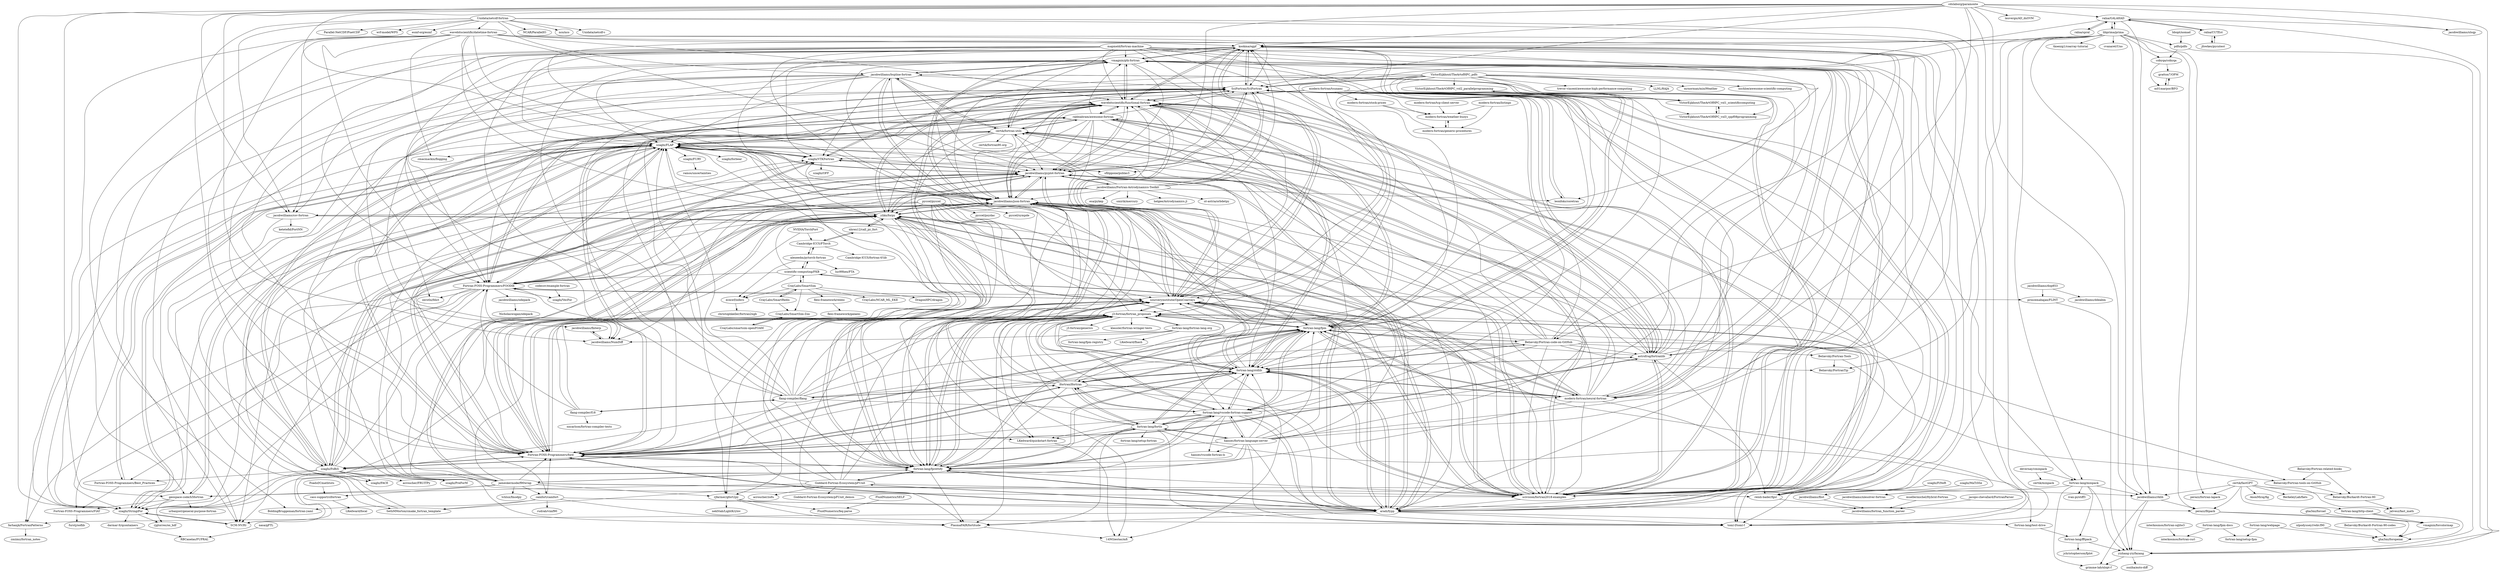 digraph G {
"kookma/ogpf" -> "vmagnin/gtk-fortran"
"kookma/ogpf" -> "SciFortran/SciFortran"
"kookma/ogpf" -> "szaghi/FLAP"
"kookma/ogpf" -> "wavebitscientific/functional-fortran"
"kookma/ogpf" -> "toml-f/toml-f"
"kookma/ogpf" -> "leonfoks/coretran"
"kookma/ogpf" -> "sourceryinstitute/OpenCoarrays"
"kookma/ogpf" -> "reinh-bader/fgsl"
"kookma/ogpf" -> "szaghi/VTKFortran"
"kookma/ogpf" -> "SCM-NV/ftl"
"kookma/ogpf" -> "geospace-code/h5fortran"
"kookma/ogpf" -> "fortran-lang/fpm"
"kookma/ogpf" -> "jacobwilliams/NumDiff"
"kookma/ogpf" -> "jacobwilliams/json-fortran"
"kookma/ogpf" -> "jacobwilliams/pyplot-fortran"
"vmagnin/gtk-fortran" -> "kookma/ogpf"
"vmagnin/gtk-fortran" -> "jacobwilliams/json-fortran"
"vmagnin/gtk-fortran" -> "wavebitscientific/functional-fortran"
"vmagnin/gtk-fortran" -> "scivision/fortran2018-examples"
"vmagnin/gtk-fortran" -> "szaghi/FLAP"
"vmagnin/gtk-fortran" -> "szaghi/VTKFortran"
"vmagnin/gtk-fortran" -> "sourceryinstitute/OpenCoarrays"
"vmagnin/gtk-fortran" -> "Fortran-FOSS-Programmers/ford"
"vmagnin/gtk-fortran" -> "aradi/fypp"
"vmagnin/gtk-fortran" -> "jacobwilliams/pyplot-fortran"
"vmagnin/gtk-fortran" -> "Fortran-FOSS-Programmers/FOODIE"
"vmagnin/gtk-fortran" -> "LKedward/quickstart-fortran"
"vmagnin/gtk-fortran" -> "modern-fortran/neural-fortran"
"vmagnin/gtk-fortran" -> "jacobwilliams/bspline-fortran"
"vmagnin/gtk-fortran" -> "fortran-lang/fpm"
"devernay/cminpack" -> "certik/minpack"
"devernay/cminpack" -> "fortran-lang/minpack"
"jacobwilliams/json-fortran" -> "Fortran-FOSS-Programmers/ford"
"jacobwilliams/json-fortran" -> "szaghi/FLAP"
"jacobwilliams/json-fortran" -> "jacobwilliams/csv-fortran"
"jacobwilliams/json-fortran" -> "wavebitscientific/functional-fortran"
"jacobwilliams/json-fortran" -> "aradi/fypp"
"jacobwilliams/json-fortran" -> "jacobwilliams/pyplot-fortran"
"jacobwilliams/json-fortran" -> "fortran-lang/fpm"
"jacobwilliams/json-fortran" -> "vmagnin/gtk-fortran"
"jacobwilliams/json-fortran" -> "szaghi/FoBiS"
"jacobwilliams/json-fortran" -> "scivision/fortran2018-examples"
"jacobwilliams/json-fortran" -> "fortran-lang/fprettify"
"jacobwilliams/json-fortran" -> "jacobwilliams/bspline-fortran"
"jacobwilliams/json-fortran" -> "fortran-lang/stdlib"
"jacobwilliams/json-fortran" -> "ylikx/forpy"
"jacobwilliams/json-fortran" -> "SciFortran/SciFortran"
"hansec/fortran-language-server" -> "fortran-lang/fortls"
"hansec/fortran-language-server" -> "fortran-lang/fprettify"
"hansec/fortran-language-server" -> "hansec/vscode-fortran-ls"
"hansec/fortran-language-server" -> "fortran-lang/vscode-fortran-support"
"hansec/fortran-language-server" -> "Fortran-FOSS-Programmers/ford"
"hansec/fortran-language-server" -> "jacobwilliams/json-fortran"
"hansec/fortran-language-server" -> "kookma/ogpf"
"hansec/fortran-language-server" -> "fortran-lang/stdlib"
"hansec/fortran-language-server" -> "aradi/fypp"
"hansec/fortran-language-server" -> "vmagnin/gtk-fortran"
"hansec/fortran-language-server" -> "fortran-lang/fpm"
"hansec/fortran-language-server" -> "sourceryinstitute/OpenCoarrays"
"hansec/fortran-language-server" -> "szaghi/FoBiS"
"hansec/fortran-language-server" -> "wavebitscientific/functional-fortran"
"hansec/fortran-language-server" -> "toml-f/toml-f"
"modern-fortran/tsunami" -> "szaghi/FLAP"
"modern-fortran/tsunami" -> "modern-fortran/stock-prices"
"modern-fortran/tsunami" -> "wavebitscientific/functional-fortran"
"modern-fortran/tsunami" -> "modern-fortran/neural-fortran"
"modern-fortran/tsunami" -> "modern-fortran/weather-buoys"
"modern-fortran/tsunami" -> "sourceryinstitute/OpenCoarrays"
"modern-fortran/neural-fortran" -> "scientific-computing/FKB"
"modern-fortran/neural-fortran" -> "sourceryinstitute/OpenCoarrays"
"modern-fortran/neural-fortran" -> "fortran-lang/stdlib"
"modern-fortran/neural-fortran" -> "fortran-lang/fpm"
"modern-fortran/neural-fortran" -> "wavebitscientific/functional-fortran"
"modern-fortran/neural-fortran" -> "vmagnin/gtk-fortran"
"modern-fortran/neural-fortran" -> "jacobwilliams/pyplot-fortran"
"modern-fortran/neural-fortran" -> "jacobwilliams/json-fortran"
"modern-fortran/neural-fortran" -> "szaghi/FLAP"
"modern-fortran/neural-fortran" -> "aradi/fypp"
"modern-fortran/neural-fortran" -> "scivision/fortran2018-examples"
"modern-fortran/neural-fortran" -> "SciFortran/SciFortran"
"modern-fortran/neural-fortran" -> "kookma/ogpf"
"modern-fortran/neural-fortran" -> "ylikx/forpy"
"modern-fortran/neural-fortran" -> "SCM-NV/ftl"
"lfortran/lfortran" -> "fortran-lang/stdlib"
"lfortran/lfortran" -> "fortran-lang/fpm"
"lfortran/lfortran" -> "Fortran-FOSS-Programmers/ford"
"lfortran/lfortran" -> "fortran-lang/fprettify"
"lfortran/lfortran" -> "sourceryinstitute/OpenCoarrays"
"lfortran/lfortran" -> "wavebitscientific/functional-fortran"
"lfortran/lfortran" -> "fortran-lang/vscode-fortran-support"
"lfortran/lfortran" -> "aradi/fypp"
"lfortran/lfortran" -> "scivision/fortran2018-examples"
"lfortran/lfortran" -> "modern-fortran/neural-fortran"
"lfortran/lfortran" -> "j3-fortran/fortran_proposals"
"lfortran/lfortran" -> "flang-compiler/flang"
"lfortran/lfortran" -> "jacobwilliams/json-fortran"
"lfortran/lfortran" -> "fortran-lang/fortls"
"lfortran/lfortran" -> "kookma/ogpf"
"wavebitscientific/datetime-fortran" -> "jacobwilliams/csv-fortran"
"wavebitscientific/datetime-fortran" -> "wavebitscientific/functional-fortran"
"wavebitscientific/datetime-fortran" -> "szaghi/FLAP"
"wavebitscientific/datetime-fortran" -> "jacobwilliams/json-fortran"
"wavebitscientific/datetime-fortran" -> "szaghi/StringiFor"
"wavebitscientific/datetime-fortran" -> "jacobwilliams/pyplot-fortran"
"wavebitscientific/datetime-fortran" -> "Fortran-FOSS-Programmers/ford"
"wavebitscientific/datetime-fortran" -> "scivision/fortran2018-examples"
"wavebitscientific/datetime-fortran" -> "BoldingBruggeman/fortran-yaml"
"wavebitscientific/datetime-fortran" -> "ylikx/forpy"
"wavebitscientific/datetime-fortran" -> "zerothi/fdict"
"wavebitscientific/datetime-fortran" -> "cmacmackin/flogging"
"wavebitscientific/datetime-fortran" -> "aradi/fypp"
"wavebitscientific/datetime-fortran" -> "SciFortran/SciFortran"
"wavebitscientific/datetime-fortran" -> "kookma/ogpf"
"modern-fortran/weather-buoys" -> "modern-fortran/generic-procedures"
"modern-fortran/listings" -> "modern-fortran/weather-buoys"
"modern-fortran/listings" -> "modern-fortran/generic-procedures"
"pyccel/pyccel" -> "pyccel/psydac" ["e"=1]
"pyccel/pyccel" -> "fortran-lang/fprettify"
"pyccel/pyccel" -> "rjfarmer/gfort2py"
"pyccel/pyccel" -> "sourceryinstitute/OpenCoarrays"
"pyccel/pyccel" -> "jameskermode/f90wrap"
"pyccel/pyccel" -> "camfort/camfort"
"pyccel/pyccel" -> "ylikx/forpy"
"pyccel/pyccel" -> "Fortran-FOSS-Programmers/ford"
"pyccel/pyccel" -> "pyccel/sympde" ["e"=1]
"pyccel/pyccel" -> "PlasmaFAIR/fortitude"
"pyccel/pyccel" -> "scivision/fortran2018-examples"
"pyccel/pyccel" -> "fortran-lang/stdlib"
"pyccel/pyccel" -> "fortran-lang/vscode-fortran-support"
"ylikx/forpy" -> "SciFortran/SciFortran"
"ylikx/forpy" -> "aradi/fypp"
"ylikx/forpy" -> "sourceryinstitute/OpenCoarrays"
"ylikx/forpy" -> "jacobwilliams/pyplot-fortran"
"ylikx/forpy" -> "Fortran-FOSS-Programmers/FOODIE"
"ylikx/forpy" -> "Fortran-FOSS-Programmers/ford"
"ylikx/forpy" -> "szaghi/StringiFor"
"ylikx/forpy" -> "SCM-NV/ftl"
"ylikx/forpy" -> "szaghi/FLAP"
"ylikx/forpy" -> "rjfarmer/gfort2py"
"ylikx/forpy" -> "jacobwilliams/json-fortran"
"ylikx/forpy" -> "scivision/fortran2018-examples"
"ylikx/forpy" -> "fortran-lang/fprettify"
"ylikx/forpy" -> "nbren12/call_py_fort"
"ylikx/forpy" -> "jameskermode/f90wrap"
"ralna/GALAHAD" -> "ralna/CUTEst"
"ralna/GALAHAD" -> "jacobwilliams/rklib"
"ralna/GALAHAD" -> "yizhang-yiz/fazang"
"ralna/GALAHAD" -> "ralna/spral"
"ralna/GALAHAD" -> "SciFortran/SciFortran"
"ralna/GALAHAD" -> "libprima/prima"
"ralna/GALAHAD" -> "jacobwilliams/slsqp"
"Goddard-Fortran-Ecosystem/pFUnit" -> "aradi/fypp"
"Goddard-Fortran-Ecosystem/pFUnit" -> "fortran-lang/fprettify"
"Goddard-Fortran-Ecosystem/pFUnit" -> "szaghi/FLAP"
"Goddard-Fortran-Ecosystem/pFUnit" -> "acroucher/zofu"
"Goddard-Fortran-Ecosystem/pFUnit" -> "j3-fortran/fortran_proposals"
"Goddard-Fortran-Ecosystem/pFUnit" -> "Goddard-Fortran-Ecosystem/pFUnit_demos"
"Goddard-Fortran-Ecosystem/pFUnit" -> "geospace-code/h5fortran"
"Goddard-Fortran-Ecosystem/pFUnit" -> "Fortran-FOSS-Programmers/ford"
"Goddard-Fortran-Ecosystem/pFUnit" -> "szaghi/VTKFortran"
"Goddard-Fortran-Ecosystem/pFUnit" -> "jacobwilliams/json-fortran"
"Goddard-Fortran-Ecosystem/pFUnit" -> "SethMMorton/cmake_fortran_template"
"Goddard-Fortran-Ecosystem/pFUnit" -> "scivision/fortran2018-examples"
"szaghi/FoBiS" -> "szaghi/FLAP"
"szaghi/FoBiS" -> "Fortran-FOSS-Programmers/ford"
"szaghi/FoBiS" -> "jacobwilliams/pyplot-fortran"
"szaghi/FoBiS" -> "szaghi/FACE"
"szaghi/FoBiS" -> "szaghi/StringiFor"
"szaghi/FoBiS" -> "jacobwilliams/json-fortran"
"szaghi/FoBiS" -> "szaghi/VTKFortran"
"szaghi/FoBiS" -> "Fortran-FOSS-Programmers/Best_Practices"
"szaghi/FoBiS" -> "astrofrog/fortranlib"
"szaghi/FoBiS" -> "szaghi/PreForM"
"szaghi/FoBiS" -> "wavebitscientific/functional-fortran"
"szaghi/FoBiS" -> "acroucher/FRUITPy"
"szaghi/FoBiS" -> "scivision/fortran2018-examples"
"szaghi/FoBiS" -> "Fortran-FOSS-Programmers/FOODIE"
"szaghi/FoBiS" -> "rabbiabram/awesome-fortran"
"geospace-code/h5fortran" -> "szaghi/StringiFor"
"geospace-code/h5fortran" -> "szaghi/FLAP"
"geospace-code/h5fortran" -> "Fortran-FOSS-Programmers/FIAT"
"geospace-code/h5fortran" -> "rjgtorres/oo_hdf"
"geospace-code/h5fortran" -> "urbanjost/general-purpose-fortran"
"szaghi/FLAP" -> "szaghi/StringiFor"
"szaghi/FLAP" -> "szaghi/VTKFortran"
"szaghi/FLAP" -> "szaghi/FACE"
"szaghi/FLAP" -> "Fortran-FOSS-Programmers/Best_Practices"
"szaghi/FLAP" -> "Fortran-FOSS-Programmers/ford"
"szaghi/FLAP" -> "geospace-code/h5fortran"
"szaghi/FLAP" -> "jacobwilliams/json-fortran"
"szaghi/FLAP" -> "szaghi/FoBiS"
"szaghi/FLAP" -> "cmacmackin/flogging"
"szaghi/FLAP" -> "szaghi/forbear"
"szaghi/FLAP" -> "szaghi/FURY"
"szaghi/FLAP" -> "farhanjk/FortranPatterns"
"szaghi/FLAP" -> "Fortran-FOSS-Programmers/FOODIE"
"szaghi/FLAP" -> "wavebitscientific/functional-fortran"
"szaghi/FLAP" -> "jacobwilliams/pyplot-fortran"
"jfowkes/pycutest" -> "ralna/CUTEst"
"Unidata/netcdf-fortran" -> "Unidata/netcdf-c" ["e"=1]
"Unidata/netcdf-fortran" -> "Parallel-NetCDF/PnetCDF" ["e"=1]
"Unidata/netcdf-fortran" -> "wrf-model/WPS" ["e"=1]
"Unidata/netcdf-fortran" -> "esmf-org/esmf" ["e"=1]
"Unidata/netcdf-fortran" -> "jacobwilliams/csv-fortran"
"Unidata/netcdf-fortran" -> "NCAR/ParallelIO" ["e"=1]
"Unidata/netcdf-fortran" -> "nco/nco" ["e"=1]
"Unidata/netcdf-fortran" -> "wavebitscientific/datetime-fortran"
"Unidata/netcdf-fortran" -> "jacobwilliams/bspline-fortran"
"Unidata/netcdf-fortran" -> "toml-f/toml-f"
"Unidata/netcdf-fortran" -> "Fortran-FOSS-Programmers/ford"
"Unidata/netcdf-fortran" -> "scivision/fortran2018-examples"
"ralna/CUTEst" -> "ralna/GALAHAD"
"ralna/CUTEst" -> "jfowkes/pycutest"
"modern-fortran/stock-prices" -> "modern-fortran/weather-buoys"
"modern-fortran/stock-prices" -> "modern-fortran/generic-procedures"
"flang-compiler/f18" -> "flang-compiler/flang"
"flang-compiler/f18" -> "j3-fortran/fortran_proposals"
"flang-compiler/f18" -> "sourceryinstitute/OpenCoarrays"
"flang-compiler/f18" -> "nncarlson/fortran-compiler-tests"
"flang-compiler/f18" -> "Fortran-FOSS-Programmers/FOODIE"
"nbren12/call_py_fort" -> "ylikx/forpy"
"nbren12/call_py_fort" -> "Cambridge-ICCS/FTorch"
"princemahajan/FLINT" -> "yizhang-yiz/fazang"
"leonfoks/coretran" -> "SciFortran/SciFortran"
"farhanjk/FortranPatterns" -> "zmiimz/fortran_notes"
"nasa/gFTL" -> "RBCanelas/FUPRAL"
"modern-fortran/generic-procedures" -> "modern-fortran/weather-buoys"
"fortran-lang/stdlib" -> "fortran-lang/fpm"
"fortran-lang/stdlib" -> "lfortran/lfortran"
"fortran-lang/stdlib" -> "Fortran-FOSS-Programmers/ford"
"fortran-lang/stdlib" -> "scivision/fortran2018-examples"
"fortran-lang/stdlib" -> "fortran-lang/fprettify"
"fortran-lang/stdlib" -> "aradi/fypp"
"fortran-lang/stdlib" -> "j3-fortran/fortran_proposals"
"fortran-lang/stdlib" -> "wavebitscientific/functional-fortran"
"fortran-lang/stdlib" -> "jacobwilliams/json-fortran"
"fortran-lang/stdlib" -> "fortran-lang/vscode-fortran-support"
"fortran-lang/stdlib" -> "modern-fortran/neural-fortran"
"fortran-lang/stdlib" -> "Beliavsky/Fortran-code-on-GitHub"
"fortran-lang/stdlib" -> "sourceryinstitute/OpenCoarrays"
"fortran-lang/stdlib" -> "astrofrog/fortranlib"
"fortran-lang/stdlib" -> "jacobwilliams/pyplot-fortran"
"fortran-lang/fpm" -> "fortran-lang/stdlib"
"fortran-lang/fpm" -> "lfortran/lfortran"
"fortran-lang/fpm" -> "Fortran-FOSS-Programmers/ford"
"fortran-lang/fpm" -> "fortran-lang/fprettify"
"fortran-lang/fpm" -> "wavebitscientific/functional-fortran"
"fortran-lang/fpm" -> "fortran-lang/vscode-fortran-support"
"fortran-lang/fpm" -> "jacobwilliams/json-fortran"
"fortran-lang/fpm" -> "scivision/fortran2018-examples"
"fortran-lang/fpm" -> "j3-fortran/fortran_proposals"
"fortran-lang/fpm" -> "sourceryinstitute/OpenCoarrays"
"fortran-lang/fpm" -> "kookma/ogpf"
"fortran-lang/fpm" -> "modern-fortran/neural-fortran"
"fortran-lang/fpm" -> "Beliavsky/Fortran-code-on-GitHub"
"fortran-lang/fpm" -> "aradi/fypp"
"fortran-lang/fpm" -> "fortran-lang/fortls"
"libprima/prima" -> "ralna/GALAHAD"
"libprima/prima" -> "jacobwilliams/rklib"
"libprima/prima" -> "pdfo/pdfo"
"libprima/prima" -> "fortran-lang/minpack"
"libprima/prima" -> "cobyqa/cobyqa"
"libprima/prima" -> "SciFortran/SciFortran"
"libprima/prima" -> "kookma/ogpf"
"libprima/prima" -> "toml-f/toml-f"
"libprima/prima" -> "perazz/fortran-lapack"
"libprima/prima" -> "perazz/fitpack"
"libprima/prima" -> "fortran-lang/fprettify"
"libprima/prima" -> "tkoenig1/coarray-tutorial"
"libprima/prima" -> "Beliavsky/FortranTip"
"libprima/prima" -> "yizhang-yiz/fazang"
"libprima/prima" -> "cvanaret/Uno" ["e"=1]
"jacobwilliams/Fortran-Astrodynamics-Toolkit" -> "jacobwilliams/pyplot-fortran"
"jacobwilliams/Fortran-Astrodynamics-Toolkit" -> "wavebitscientific/functional-fortran"
"jacobwilliams/Fortran-Astrodynamics-Toolkit" -> "SciFortran/SciFortran"
"jacobwilliams/Fortran-Astrodynamics-Toolkit" -> "ylikx/forpy"
"jacobwilliams/Fortran-Astrodynamics-Toolkit" -> "esa/pykep" ["e"=1]
"jacobwilliams/Fortran-Astrodynamics-Toolkit" -> "Fortran-FOSS-Programmers/FOODIE"
"jacobwilliams/Fortran-Astrodynamics-Toolkit" -> "smirik/mercury" ["e"=1]
"jacobwilliams/Fortran-Astrodynamics-Toolkit" -> "leonfoks/coretran"
"jacobwilliams/Fortran-Astrodynamics-Toolkit" -> "certik/fortran-utils"
"jacobwilliams/Fortran-Astrodynamics-Toolkit" -> "helgee/Astrodynamics.jl" ["e"=1]
"jacobwilliams/Fortran-Astrodynamics-Toolkit" -> "jacobwilliams/NumDiff"
"jacobwilliams/Fortran-Astrodynamics-Toolkit" -> "kookma/ogpf"
"jacobwilliams/Fortran-Astrodynamics-Toolkit" -> "ut-astria/orbdetpy" ["e"=1]
"jacobwilliams/Fortran-Astrodynamics-Toolkit" -> "jacobwilliams/json-fortran"
"cdslaborg/paramonte" -> "SciFortran/SciFortran"
"cdslaborg/paramonte" -> "jacobwilliams/pyplot-fortran"
"cdslaborg/paramonte" -> "jacobwilliams/csv-fortran"
"cdslaborg/paramonte" -> "jacobwilliams/rklib"
"cdslaborg/paramonte" -> "szaghi/StringiFor"
"cdslaborg/paramonte" -> "jacobwilliams/NumDiff"
"cdslaborg/paramonte" -> "ralna/GALAHAD"
"cdslaborg/paramonte" -> "rjfarmer/gfort2py"
"cdslaborg/paramonte" -> "yizhang-yiz/fazang"
"cdslaborg/paramonte" -> "kookma/ogpf"
"cdslaborg/paramonte" -> "jacobwilliams/slsqp"
"cdslaborg/paramonte" -> "Beliavsky/Fortran-code-on-GitHub"
"cdslaborg/paramonte" -> "toml-f/toml-f"
"cdslaborg/paramonte" -> "geospace-code/h5fortran"
"cdslaborg/paramonte" -> "lauvergn/AD_dnSVM"
"scientific-computing/FKB" -> "alexeedm/pytorch-fortran"
"scientific-computing/FKB" -> "modern-fortran/neural-fortran"
"scientific-computing/FKB" -> "ecmwf/infero"
"scientific-computing/FKB" -> "ylikx/forpy"
"scientific-computing/FKB" -> "CrayLabs/SmartSim"
"scientific-computing/FKB" -> "Fortran-FOSS-Programmers/FOODIE"
"jameskermode/f90wrap" -> "rjfarmer/gfort2py"
"jameskermode/f90wrap" -> "ylikx/forpy"
"jameskermode/f90wrap" -> "fortran-lang/fprettify"
"jameskermode/f90wrap" -> "Fortran-FOSS-Programmers/ford"
"jameskermode/f90wrap" -> "reinh-bader/fgsl"
"jameskermode/f90wrap" -> "SciFortran/SciFortran"
"jameskermode/f90wrap" -> "jacobwilliams/rklib"
"jameskermode/f90wrap" -> "tchlux/fmodpy"
"jameskermode/f90wrap" -> "certik/fortran-utils"
"jameskermode/f90wrap" -> "camfort/camfort"
"jameskermode/f90wrap" -> "sourceryinstitute/OpenCoarrays"
"jameskermode/f90wrap" -> "geospace-code/h5fortran"
"jameskermode/f90wrap" -> "jacobwilliams/json-fortran"
"jameskermode/f90wrap" -> "szaghi/FLAP"
"jameskermode/f90wrap" -> "cass-support/clfortran"
"Fortran-FOSS-Programmers/ford" -> "fortran-lang/fprettify"
"Fortran-FOSS-Programmers/ford" -> "szaghi/FLAP"
"Fortran-FOSS-Programmers/ford" -> "jacobwilliams/json-fortran"
"Fortran-FOSS-Programmers/ford" -> "fortran-lang/stdlib"
"Fortran-FOSS-Programmers/ford" -> "fortran-lang/fpm"
"Fortran-FOSS-Programmers/ford" -> "wavebitscientific/functional-fortran"
"Fortran-FOSS-Programmers/ford" -> "aradi/fypp"
"Fortran-FOSS-Programmers/ford" -> "sourceryinstitute/OpenCoarrays"
"Fortran-FOSS-Programmers/ford" -> "szaghi/FoBiS"
"Fortran-FOSS-Programmers/ford" -> "jacobwilliams/pyplot-fortran"
"Fortran-FOSS-Programmers/ford" -> "ylikx/forpy"
"Fortran-FOSS-Programmers/ford" -> "j3-fortran/fortran_proposals"
"Fortran-FOSS-Programmers/ford" -> "SciFortran/SciFortran"
"Fortran-FOSS-Programmers/ford" -> "rabbiabram/awesome-fortran"
"Fortran-FOSS-Programmers/ford" -> "lfortran/lfortran"
"FluidNumerics/SELF" -> "FluidNumerics/feq-parse"
"bbopt/nomad" -> "pdfo/pdfo"
"rabbiabram/awesome-fortran" -> "astrofrog/fortranlib"
"rabbiabram/awesome-fortran" -> "scivision/fortran2018-examples"
"rabbiabram/awesome-fortran" -> "wavebitscientific/functional-fortran"
"rabbiabram/awesome-fortran" -> "Fortran-FOSS-Programmers/ford"
"rabbiabram/awesome-fortran" -> "jacobwilliams/pyplot-fortran"
"rabbiabram/awesome-fortran" -> "jacobwilliams/json-fortran"
"rabbiabram/awesome-fortran" -> "certik/fortran-utils"
"rabbiabram/awesome-fortran" -> "szaghi/FoBiS"
"rabbiabram/awesome-fortran" -> "SciFortran/SciFortran"
"rabbiabram/awesome-fortran" -> "vmagnin/gtk-fortran"
"rabbiabram/awesome-fortran" -> "szaghi/FLAP"
"rabbiabram/awesome-fortran" -> "fortran-lang/stdlib"
"rabbiabram/awesome-fortran" -> "szaghi/VTKFortran"
"rabbiabram/awesome-fortran" -> "fortran-lang/fpm"
"rabbiabram/awesome-fortran" -> "j3-fortran/fortran_proposals"
"pdfo/pdfo" -> "cobyqa/cobyqa"
"pdfo/pdfo" -> "yizhang-yiz/fazang"
"j3-fortran/fortran_proposals" -> "j3-fortran/generics"
"j3-fortran/fortran_proposals" -> "sourceryinstitute/OpenCoarrays"
"j3-fortran/fortran_proposals" -> "aradi/fypp"
"j3-fortran/fortran_proposals" -> "fortran-lang/fortran-lang.org"
"j3-fortran/fortran_proposals" -> "14NGiestas/mfi"
"j3-fortran/fortran_proposals" -> "fortran-lang/stdlib"
"j3-fortran/fortran_proposals" -> "LKedward/quickstart-fortran"
"j3-fortran/fortran_proposals" -> "PlasmaFAIR/fortitude"
"j3-fortran/fortran_proposals" -> "Fortran-FOSS-Programmers/ford"
"j3-fortran/fortran_proposals" -> "fortran-lang/fpm"
"j3-fortran/fortran_proposals" -> "klausler/fortran-wringer-tests"
"j3-fortran/fortran_proposals" -> "szaghi/FLAP"
"j3-fortran/fortran_proposals" -> "toml-f/toml-f"
"j3-fortran/fortran_proposals" -> "fortran-lang/fprettify"
"j3-fortran/fortran_proposals" -> "fortran-lang/vscode-fortran-support"
"fortran-lang/fortran-lang.org" -> "LKedward/fhash"
"fortran-lang/fortran-lang.org" -> "j3-fortran/fortran_proposals"
"fortran-lang/fortran-lang.org" -> "jacobwilliams/NumDiff"
"fortran-lang/fortran-lang.org" -> "14NGiestas/mfi"
"fortran-lang/fortran-lang.org" -> "fortran-lang/fpm-registry"
"SciFortran/SciFortran" -> "reinh-bader/fgsl"
"SciFortran/SciFortran" -> "szaghi/StringiFor"
"SciFortran/SciFortran" -> "wavebitscientific/functional-fortran"
"SciFortran/SciFortran" -> "jacobwilliams/pyplot-fortran"
"SciFortran/SciFortran" -> "szaghi/VTKFortran"
"SciFortran/SciFortran" -> "kookma/ogpf"
"SciFortran/SciFortran" -> "ylikx/forpy"
"SciFortran/SciFortran" -> "scivision/fortran2018-examples"
"SciFortran/SciFortran" -> "sfilippone/psblas3"
"SciFortran/SciFortran" -> "certik/fortran-utils"
"SciFortran/SciFortran" -> "leonfoks/coretran"
"SciFortran/SciFortran" -> "Fortran-FOSS-Programmers/FOODIE"
"SciFortran/SciFortran" -> "fortran-lang/minpack"
"SciFortran/SciFortran" -> "toml-f/toml-f"
"SciFortran/SciFortran" -> "astrofrog/fortranlib"
"modern-fortran/tcp-client-server" -> "modern-fortran/weather-buoys"
"szaghi/MaTiSSe" -> "jacobwilliams/flist"
"sourceryinstitute/OpenCoarrays" -> "j3-fortran/fortran_proposals"
"sourceryinstitute/OpenCoarrays" -> "Fortran-FOSS-Programmers/FOODIE"
"sourceryinstitute/OpenCoarrays" -> "aradi/fypp"
"sourceryinstitute/OpenCoarrays" -> "Fortran-FOSS-Programmers/ford"
"sourceryinstitute/OpenCoarrays" -> "ylikx/forpy"
"sourceryinstitute/OpenCoarrays" -> "szaghi/FLAP"
"sourceryinstitute/OpenCoarrays" -> "SciFortran/SciFortran"
"sourceryinstitute/OpenCoarrays" -> "wavebitscientific/functional-fortran"
"sourceryinstitute/OpenCoarrays" -> "fortran-lang/fprettify"
"sourceryinstitute/OpenCoarrays" -> "scivision/fortran2018-examples"
"sourceryinstitute/OpenCoarrays" -> "SCM-NV/ftl"
"sourceryinstitute/OpenCoarrays" -> "jacobwilliams/pyplot-fortran"
"sourceryinstitute/OpenCoarrays" -> "modern-fortran/neural-fortran"
"sourceryinstitute/OpenCoarrays" -> "kookma/ogpf"
"sourceryinstitute/OpenCoarrays" -> "fortran-lang/fpm"
"jacobwilliams/bspline-fortran" -> "jacobwilliams/finterp"
"jacobwilliams/bspline-fortran" -> "jacobwilliams/NumDiff"
"jacobwilliams/bspline-fortran" -> "jacobwilliams/pyplot-fortran"
"jacobwilliams/bspline-fortran" -> "jacobwilliams/json-fortran"
"jacobwilliams/bspline-fortran" -> "szaghi/FLAP"
"jacobwilliams/bspline-fortran" -> "scivision/fortran2018-examples"
"jacobwilliams/bspline-fortran" -> "jacobwilliams/csv-fortran"
"jacobwilliams/bspline-fortran" -> "Fortran-FOSS-Programmers/FOODIE"
"jacobwilliams/bspline-fortran" -> "SciFortran/SciFortran"
"jacobwilliams/bspline-fortran" -> "szaghi/VTKFortran"
"jacobwilliams/bspline-fortran" -> "sourceryinstitute/OpenCoarrays"
"jacobwilliams/bspline-fortran" -> "szaghi/StringiFor"
"jacobwilliams/bspline-fortran" -> "wavebitscientific/functional-fortran"
"jacobwilliams/bspline-fortran" -> "certik/fortran-utils"
"jacobwilliams/bspline-fortran" -> "vmagnin/gtk-fortran"
"Beliavsky/Fortran-code-on-GitHub" -> "fortran-lang/stdlib"
"Beliavsky/Fortran-code-on-GitHub" -> "SciFortran/SciFortran"
"Beliavsky/Fortran-code-on-GitHub" -> "fortran-lang/fpm"
"Beliavsky/Fortran-code-on-GitHub" -> "scivision/fortran2018-examples"
"Beliavsky/Fortran-code-on-GitHub" -> "Beliavsky/FortranTip"
"Beliavsky/Fortran-code-on-GitHub" -> "j3-fortran/fortran_proposals"
"Beliavsky/Fortran-code-on-GitHub" -> "szaghi/StringiFor"
"Beliavsky/Fortran-code-on-GitHub" -> "Beliavsky/Fortran-Tools"
"Beliavsky/Fortran-code-on-GitHub" -> "Beliavsky/Fortran-tools-on-GitHub"
"Beliavsky/Fortran-code-on-GitHub" -> "Fortran-FOSS-Programmers/ford"
"Beliavsky/Fortran-code-on-GitHub" -> "wavebitscientific/functional-fortran"
"Beliavsky/Fortran-code-on-GitHub" -> "jacobwilliams/pyplot-fortran"
"Beliavsky/Fortran-code-on-GitHub" -> "fortran-lang/vscode-fortran-support"
"Beliavsky/Fortran-code-on-GitHub" -> "certik/fortran-utils"
"Beliavsky/Fortran-code-on-GitHub" -> "astrofrog/fortranlib"
"Beliavsky/Fortran-related-books" -> "Beliavsky/Burkardt-Fortran-90"
"Beliavsky/Fortran-related-books" -> "Beliavsky/Fortran-tools-on-GitHub"
"Beliavsky/Fortran-tools-on-GitHub" -> "Beliavsky/Burkardt-Fortran-90"
"fortran-lang/test-drive" -> "fortran-lang/fftpack"
"Beliavsky/Fortran-Tools" -> "Beliavsky/Fortran-tools-on-GitHub"
"Beliavsky/Fortran-Tools" -> "Beliavsky/FortranTip"
"certik/fortran-utils" -> "astrofrog/fortranlib"
"certik/fortran-utils" -> "SciFortran/SciFortran"
"certik/fortran-utils" -> "szaghi/FLAP"
"certik/fortran-utils" -> "wavebitscientific/functional-fortran"
"certik/fortran-utils" -> "scivision/fortran2018-examples"
"certik/fortran-utils" -> "jacobwilliams/json-fortran"
"certik/fortran-utils" -> "jacobwilliams/pyplot-fortran"
"certik/fortran-utils" -> "reinh-bader/fgsl"
"certik/fortran-utils" -> "ylikx/forpy"
"certik/fortran-utils" -> "rabbiabram/awesome-fortran"
"certik/fortran-utils" -> "certik/fortran90.org"
"certik/fortran-utils" -> "jacobwilliams/bspline-fortran"
"certik/fortran-utils" -> "SethMMorton/cmake_fortran_template"
"certik/fortran-utils" -> "szaghi/StringiFor"
"certik/fortran-utils" -> "fortran-lang/fprettify"
"CrayLabs/SmartSim" -> "CrayLabs/SmartRedis"
"CrayLabs/SmartSim" -> "ecmwf/infero"
"CrayLabs/SmartSim" -> "scientific-computing/FKB"
"CrayLabs/SmartSim" -> "CrayLabs/SmartSim-Zoo"
"CrayLabs/SmartSim" -> "CrayLabs/NCAR_ML_EKE"
"CrayLabs/SmartSim" -> "flexi-framework/relexi"
"CrayLabs/SmartSim" -> "DragonHPC/dragon"
"jacobwilliams/pyplot-fortran" -> "szaghi/StringiFor"
"jacobwilliams/pyplot-fortran" -> "SciFortran/SciFortran"
"jacobwilliams/pyplot-fortran" -> "SCM-NV/ftl"
"jacobwilliams/pyplot-fortran" -> "szaghi/VTKFortran"
"jacobwilliams/pyplot-fortran" -> "Fortran-FOSS-Programmers/FOODIE"
"jacobwilliams/pyplot-fortran" -> "szaghi/FLAP"
"jacobwilliams/pyplot-fortran" -> "ylikx/forpy"
"jacobwilliams/pyplot-fortran" -> "jacobwilliams/json-fortran"
"jacobwilliams/pyplot-fortran" -> "aradi/fypp"
"jacobwilliams/pyplot-fortran" -> "Fortran-FOSS-Programmers/ford"
"jacobwilliams/pyplot-fortran" -> "wavebitscientific/functional-fortran"
"jacobwilliams/pyplot-fortran" -> "szaghi/FoBiS"
"jacobwilliams/pyplot-fortran" -> "astrofrog/fortranlib"
"jacobwilliams/pyplot-fortran" -> "jacobwilliams/Fortran-Astrodynamics-Toolkit"
"jacobwilliams/pyplot-fortran" -> "sourceryinstitute/OpenCoarrays"
"CrayLabs/smartsim-openFOAM" -> "CrayLabs/SmartSim-Zoo"
"CrayLabs/SmartRedis" -> "CrayLabs/SmartSim"
"CrayLabs/SmartRedis" -> "CrayLabs/SmartSim-Zoo"
"szaghi/FiNeR" -> "jacobwilliams/flist"
"Beliavsky/Burkardt-Fortran-90" -> "jalvesz/fast_math"
"interkosmos/fortran-sqlite3" -> "interkosmos/fortran-curl"
"codecov/example-fortran" -> "szaghi/VecFor"
"LKedward/quickstart-fortran" -> "14NGiestas/mfi"
"reinh-bader/fgsl" -> "SciFortran/SciFortran"
"reinh-bader/fgsl" -> "jacobwilliams/fortran_function_parser"
"fortran-lang/fortls" -> "fortran-lang/vscode-fortran-support"
"fortran-lang/fortls" -> "hansec/fortran-language-server"
"fortran-lang/fortls" -> "fortran-lang/fprettify"
"fortran-lang/fortls" -> "fortran-lang/fpm"
"fortran-lang/fortls" -> "fortran-lang/stdlib"
"fortran-lang/fortls" -> "Fortran-FOSS-Programmers/ford"
"fortran-lang/fortls" -> "toml-f/toml-f"
"fortran-lang/fortls" -> "PlasmaFAIR/fortitude"
"fortran-lang/fortls" -> "lfortran/lfortran"
"fortran-lang/fortls" -> "SciFortran/SciFortran"
"fortran-lang/fortls" -> "fortran-lang/setup-fortran"
"fortran-lang/fortls" -> "fortran-lang/test-drive"
"fortran-lang/fortls" -> "j3-fortran/fortran_proposals"
"fortran-lang/fortls" -> "jacobwilliams/json-fortran"
"fortran-lang/fortls" -> "LKedward/quickstart-fortran"
"jacobwilliams/dop853" -> "jacobwilliams/ddeabm"
"jacobwilliams/dop853" -> "princemahajan/FLINT"
"Fortran-FOSS-Programmers/Best_Practices" -> "szaghi/FLAP"
"Fortran-FOSS-Programmers/Best_Practices" -> "Fortran-FOSS-Programmers/FIAT"
"szaghi/VTKFortran" -> "szaghi/FLAP"
"szaghi/VTKFortran" -> "SciFortran/SciFortran"
"szaghi/VTKFortran" -> "Fortran-FOSS-Programmers/FOODIE"
"szaghi/VTKFortran" -> "sfilippone/psblas3"
"szaghi/VTKFortran" -> "jacobwilliams/pyplot-fortran"
"szaghi/VTKFortran" -> "szaghi/OFF" ["e"=1]
"cobyqa/cobyqa" -> "gratton7/OPM"
"cobyqa/cobyqa" -> "m01marpor/BFO"
"ecmwf/infero" -> "christophkeller/fortran2xgb"
"jacobwilliams/odepack" -> "Nicholaswogan/odepack"
"Fortran-FOSS-Programmers/FIAT" -> "furstj/ooflib"
"flexi-framework/relexi" -> "flexi-framework/galaexi"
"fortran-lang/minpack" -> "jacobwilliams/nlesolver-fortran"
"fortran-lang/minpack" -> "yizhang-yiz/fazang"
"fortran-lang/minpack" -> "fortran-lang/fftpack"
"fortran-lang/minpack" -> "grimme-lab/nlopt-f"
"fortran-lang/minpack" -> "jacobwilliams/rklib"
"fortran-lang/minpack" -> "ivan-pi/stiff3"
"yizhang-yiz/fazang" -> "grimme-lab/nlopt-f"
"yizhang-yiz/fazang" -> "zoziha/auto-diff"
"Fortran-FOSS-Programmers/FOODIE" -> "szaghi/VTKFortran"
"Fortran-FOSS-Programmers/FOODIE" -> "sourceryinstitute/OpenCoarrays"
"Fortran-FOSS-Programmers/FOODIE" -> "szaghi/FLAP"
"Fortran-FOSS-Programmers/FOODIE" -> "szaghi/StringiFor"
"Fortran-FOSS-Programmers/FOODIE" -> "farhanjk/FortranPatterns"
"Fortran-FOSS-Programmers/FOODIE" -> "jacobwilliams/pyplot-fortran"
"Fortran-FOSS-Programmers/FOODIE" -> "SciFortran/SciFortran"
"Fortran-FOSS-Programmers/FOODIE" -> "szaghi/VecFor"
"Fortran-FOSS-Programmers/FOODIE" -> "ylikx/forpy"
"Fortran-FOSS-Programmers/FOODIE" -> "jacobwilliams/odepack"
"Fortran-FOSS-Programmers/FOODIE" -> "Fortran-FOSS-Programmers/Best_Practices"
"Fortran-FOSS-Programmers/FOODIE" -> "jacobwilliams/NumDiff"
"Fortran-FOSS-Programmers/FOODIE" -> "zerothi/fdict"
"Fortran-FOSS-Programmers/FOODIE" -> "Fortran-FOSS-Programmers/FIAT"
"Fortran-FOSS-Programmers/FOODIE" -> "princemahajan/FLINT"
"cass-support/clfortran" -> "LKedward/focal"
"alexeedm/pytorch-fortran" -> "scientific-computing/FKB"
"alexeedm/pytorch-fortran" -> "Cambridge-ICCS/FTorch"
"alexeedm/pytorch-fortran" -> "luc99hen/FTA"
"alexeedm/pytorch-fortran" -> "ecmwf/infero"
"fortran-lang/fpm-docs" -> "fortran-lang/setup-fpm"
"fortran-lang/fpm-docs" -> "interkosmos/fortran-curl"
"CrayLabs/SmartSim-Zoo" -> "CrayLabs/smartsim-openFOAM"
"jacobwilliams/flist" -> "jacobwilliams/fortran_function_parser"
"m01marpor/BFO" -> "gratton7/OPM"
"gratton7/OPM" -> "m01marpor/BFO"
"aradi/fypp" -> "fortran-lang/fprettify"
"aradi/fypp" -> "j3-fortran/fortran_proposals"
"aradi/fypp" -> "sourceryinstitute/OpenCoarrays"
"aradi/fypp" -> "toml-f/toml-f"
"aradi/fypp" -> "Fortran-FOSS-Programmers/ford"
"aradi/fypp" -> "ylikx/forpy"
"aradi/fypp" -> "jacobwilliams/json-fortran"
"aradi/fypp" -> "jacobwilliams/pyplot-fortran"
"aradi/fypp" -> "fortran-lang/stdlib"
"aradi/fypp" -> "SciFortran/SciFortran"
"aradi/fypp" -> "Goddard-Fortran-Ecosystem/pFUnit"
"aradi/fypp" -> "fortran-lang/test-drive"
"aradi/fypp" -> "farhanjk/FortranPatterns"
"aradi/fypp" -> "PlasmaFAIR/fortitude"
"aradi/fypp" -> "szaghi/FLAP"
"Cambridge-ICCS/FTorch" -> "Cambridge-ICCS/fortran-tf-lib"
"Cambridge-ICCS/FTorch" -> "alexeedm/pytorch-fortran"
"Cambridge-ICCS/FTorch" -> "nbren12/call_py_fort"
"scivision/fortran2018-examples" -> "astrofrog/fortranlib"
"scivision/fortran2018-examples" -> "SciFortran/SciFortran"
"scivision/fortran2018-examples" -> "fortran-lang/stdlib"
"scivision/fortran2018-examples" -> "wavebitscientific/functional-fortran"
"scivision/fortran2018-examples" -> "rabbiabram/awesome-fortran"
"scivision/fortran2018-examples" -> "sourceryinstitute/OpenCoarrays"
"scivision/fortran2018-examples" -> "jacobwilliams/json-fortran"
"scivision/fortran2018-examples" -> "fortran-lang/fpm"
"scivision/fortran2018-examples" -> "vmagnin/gtk-fortran"
"scivision/fortran2018-examples" -> "jacobwilliams/bspline-fortran"
"scivision/fortran2018-examples" -> "ylikx/forpy"
"scivision/fortran2018-examples" -> "szaghi/FLAP"
"scivision/fortran2018-examples" -> "certik/fortran-utils"
"scivision/fortran2018-examples" -> "fortran-lang/fprettify"
"scivision/fortran2018-examples" -> "aradi/fypp"
"perazz/fitpack" -> "vmagnin/forcolormap"
"perazz/fitpack" -> "gha3mi/foropenai"
"jacobwilliams/finterp" -> "jacobwilliams/NumDiff"
"fortran-lang/webpage" -> "fortran-lang/setup-fpm"
"fortran-lang/webpage" -> "gha3mi/foropenai"
"jacobwilliams/rklib" -> "grimme-lab/nlopt-f"
"jacobwilliams/rklib" -> "perazz/fitpack"
"jacobwilliams/rklib" -> "yizhang-yiz/fazang"
"VictorEijkhout/TheArtOfHPC_vol2_parallelprogramming" -> "VictorEijkhout/TheArtOfHPC_vol1_scientificcomputing"
"VictorEijkhout/TheArtOfHPC_vol2_parallelprogramming" -> "VictorEijkhout/TheArtOfHPC_vol3_cppf08programming"
"szaghi/StringiFor" -> "rjgtorres/oo_hdf"
"szaghi/StringiFor" -> "szaghi/FLAP"
"szaghi/StringiFor" -> "SCM-NV/ftl"
"szaghi/StringiFor" -> "darmar-lt/qcontainers"
"VictorEijkhout/TheArtOfHPC_vol1_scientificcomputing" -> "VictorEijkhout/TheArtOfHPC_vol3_cppf08programming"
"VictorEijkhout/TheArtOfHPC_vol1_scientificcomputing" -> "VictorEijkhout/TheArtOfHPC_vol2_parallelprogramming"
"VictorEijkhout/TheArtOfHPC_vol3_cppf08programming" -> "VictorEijkhout/TheArtOfHPC_vol1_scientificcomputing"
"VictorEijkhout/TheArtofHPC_pdfs" -> "trevor-vincent/awesome-high-performance-computing" ["e"=1]
"VictorEijkhout/TheArtofHPC_pdfs" -> "VictorEijkhout/TheArtOfHPC_vol2_parallelprogramming"
"VictorEijkhout/TheArtofHPC_pdfs" -> "VictorEijkhout/TheArtOfHPC_vol1_scientificcomputing"
"VictorEijkhout/TheArtofHPC_pdfs" -> "fortran-lang/fprettify"
"VictorEijkhout/TheArtofHPC_pdfs" -> "fortran-lang/stdlib"
"VictorEijkhout/TheArtofHPC_pdfs" -> "lfortran/lfortran"
"VictorEijkhout/TheArtofHPC_pdfs" -> "LLNL/RAJA" ["e"=1]
"VictorEijkhout/TheArtofHPC_pdfs" -> "SciFortran/SciFortran"
"VictorEijkhout/TheArtofHPC_pdfs" -> "VictorEijkhout/TheArtOfHPC_vol3_cppf08programming"
"VictorEijkhout/TheArtofHPC_pdfs" -> "Fortran-FOSS-Programmers/ford"
"VictorEijkhout/TheArtofHPC_pdfs" -> "fortran-lang/vscode-fortran-support"
"VictorEijkhout/TheArtofHPC_pdfs" -> "Beliavsky/Fortran-code-on-GitHub"
"VictorEijkhout/TheArtofHPC_pdfs" -> "mrnorman/miniWeather" ["e"=1]
"VictorEijkhout/TheArtofHPC_pdfs" -> "nschloe/awesome-scientific-computing" ["e"=1]
"VictorEijkhout/TheArtofHPC_pdfs" -> "j3-fortran/fortran_proposals"
"fortran-lang/fprettify" -> "Fortran-FOSS-Programmers/ford"
"fortran-lang/fprettify" -> "aradi/fypp"
"fortran-lang/fprettify" -> "fortran-lang/fpm"
"fortran-lang/fprettify" -> "wavebitscientific/functional-fortran"
"fortran-lang/fprettify" -> "fortran-lang/vscode-fortran-support"
"fortran-lang/fprettify" -> "fortran-lang/stdlib"
"fortran-lang/fprettify" -> "sourceryinstitute/OpenCoarrays"
"fortran-lang/fprettify" -> "jacobwilliams/json-fortran"
"fortran-lang/fprettify" -> "PlasmaFAIR/fortitude"
"fortran-lang/fprettify" -> "szaghi/FLAP"
"fortran-lang/fprettify" -> "Goddard-Fortran-Ecosystem/pFUnit"
"fortran-lang/fprettify" -> "ylikx/forpy"
"fortran-lang/fprettify" -> "fortran-lang/fortls"
"fortran-lang/fprettify" -> "j3-fortran/fortran_proposals"
"fortran-lang/fprettify" -> "jameskermode/f90wrap"
"mapmeld/fortran-machine" -> "wavebitscientific/functional-fortran"
"mapmeld/fortran-machine" -> "jacobwilliams/json-fortran"
"mapmeld/fortran-machine" -> "certik/fortran-utils"
"mapmeld/fortran-machine" -> "fortran-lang/fpm"
"mapmeld/fortran-machine" -> "vmagnin/gtk-fortran"
"mapmeld/fortran-machine" -> "flang-compiler/flang"
"mapmeld/fortran-machine" -> "modern-fortran/neural-fortran"
"mapmeld/fortran-machine" -> "astrofrog/fortranlib"
"mapmeld/fortran-machine" -> "Fortran-FOSS-Programmers/ford"
"mapmeld/fortran-machine" -> "scivision/fortran2018-examples"
"mapmeld/fortran-machine" -> "fortran-lang/stdlib"
"mapmeld/fortran-machine" -> "Fortran-FOSS-Programmers/FOODIE"
"mapmeld/fortran-machine" -> "sourceryinstitute/OpenCoarrays"
"mapmeld/fortran-machine" -> "SCM-NV/ftl"
"mapmeld/fortran-machine" -> "reinh-bader/fgsl"
"NVIDIA/TorchFort" -> "Cambridge-ICCS/FTorch"
"NVIDIA/TorchFort" -> "PlasmaFAIR/fortitude"
"certik/fastGPT" -> "perazz/fortran-lapack"
"certik/fastGPT" -> "perazz/fitpack"
"certik/fastGPT" -> "AnonMiraj/fig"
"certik/fastGPT" -> "BerkeleyLab/fiats"
"certik/fastGPT" -> "fortran-lang/http-client"
"certik/fastGPT" -> "jacobwilliams/rklib"
"certik/fastGPT" -> "jalvesz/fast_math"
"certik/fastGPT" -> "Beliavsky/Burkardt-Fortran-90"
"jacopo-chevallard/FortranParser" -> "jacobwilliams/fortran_function_parser"
"ralna/spral" -> "ralna/GALAHAD"
"nlpodyssey/rwkv.f90" -> "gha3mi/foropenai"
"fortran-lang/http-client" -> "vmagnin/forcolormap"
"fortran-lang/http-client" -> "gha3mi/foropenai"
"szaghi/FURY" -> "ramos/uncertainties"
"Foadsf/Cmathtuts" -> "cass-support/clfortran"
"PlasmaFAIR/fortitude" -> "14NGiestas/mfi"
"astrofrog/fortranlib" -> "certik/fortran-utils"
"astrofrog/fortranlib" -> "scivision/fortran2018-examples"
"astrofrog/fortranlib" -> "rabbiabram/awesome-fortran"
"astrofrog/fortranlib" -> "wavebitscientific/functional-fortran"
"astrofrog/fortranlib" -> "SciFortran/SciFortran"
"astrofrog/fortranlib" -> "jacobwilliams/pyplot-fortran"
"astrofrog/fortranlib" -> "szaghi/FLAP"
"astrofrog/fortranlib" -> "jacobwilliams/json-fortran"
"astrofrog/fortranlib" -> "fortran-lang/stdlib"
"astrofrog/fortranlib" -> "szaghi/FoBiS"
"astrofrog/fortranlib" -> "vmagnin/gtk-fortran"
"astrofrog/fortranlib" -> "fortran-lang/fpm"
"astrofrog/fortranlib" -> "reinh-bader/fgsl"
"astrofrog/fortranlib" -> "jacobwilliams/bspline-fortran"
"astrofrog/fortranlib" -> "kookma/ogpf"
"wavebitscientific/functional-fortran" -> "SciFortran/SciFortran"
"wavebitscientific/functional-fortran" -> "jacobwilliams/json-fortran"
"wavebitscientific/functional-fortran" -> "scivision/fortran2018-examples"
"wavebitscientific/functional-fortran" -> "Fortran-FOSS-Programmers/ford"
"wavebitscientific/functional-fortran" -> "astrofrog/fortranlib"
"wavebitscientific/functional-fortran" -> "szaghi/FLAP"
"wavebitscientific/functional-fortran" -> "fortran-lang/fprettify"
"wavebitscientific/functional-fortran" -> "jacobwilliams/pyplot-fortran"
"wavebitscientific/functional-fortran" -> "fortran-lang/fpm"
"wavebitscientific/functional-fortran" -> "rabbiabram/awesome-fortran"
"wavebitscientific/functional-fortran" -> "sourceryinstitute/OpenCoarrays"
"wavebitscientific/functional-fortran" -> "kookma/ogpf"
"wavebitscientific/functional-fortran" -> "fortran-lang/stdlib"
"wavebitscientific/functional-fortran" -> "vmagnin/gtk-fortran"
"wavebitscientific/functional-fortran" -> "Fortran-FOSS-Programmers/FOODIE"
"rjfarmer/gfort2py" -> "PlasmaFAIR/fortitude"
"rjfarmer/gfort2py" -> "nekStab/LightKrylov"
"rjfarmer/gfort2py" -> "FluidNumerics/feq-parse"
"rjfarmer/gfort2py" -> "perazz/fitpack"
"SethMMorton/cmake_fortran_template" -> "SciFortran/SciFortran"
"SethMMorton/cmake_fortran_template" -> "szaghi/VTKFortran"
"jacobwilliams/NumDiff" -> "jacobwilliams/finterp"
"SCM-NV/ftl" -> "szaghi/StringiFor"
"gha3mi/forcad" -> "vmagnin/forcolormap"
"vmagnin/forcolormap" -> "gha3mi/foropenai"
"jacobwilliams/csv-fortran" -> "szaghi/StringiFor"
"jacobwilliams/csv-fortran" -> "LKedward/quickstart-fortran"
"jacobwilliams/csv-fortran" -> "jacobwilliams/nlesolver-fortran"
"jacobwilliams/csv-fortran" -> "jacobwilliams/json-fortran"
"jacobwilliams/csv-fortran" -> "ketetefid/FortNN"
"fortran-lang/fftpack" -> "yizhang-yiz/fazang"
"fortran-lang/fftpack" -> "jchristopherson/fplot"
"darmar-lt/qcontainers" -> "RBCanelas/FUPRAL"
"flang-compiler/flang" -> "flang-compiler/f18"
"flang-compiler/flang" -> "sourceryinstitute/OpenCoarrays"
"flang-compiler/flang" -> "Fortran-FOSS-Programmers/ford"
"flang-compiler/flang" -> "wavebitscientific/functional-fortran"
"flang-compiler/flang" -> "lfortran/lfortran"
"flang-compiler/flang" -> "fortran-lang/fprettify"
"flang-compiler/flang" -> "fortran-lang/fpm"
"flang-compiler/flang" -> "szaghi/FLAP"
"flang-compiler/flang" -> "fortran-lang/stdlib"
"flang-compiler/flang" -> "j3-fortran/fortran_proposals"
"flang-compiler/flang" -> "vmagnin/gtk-fortran"
"flang-compiler/flang" -> "jacobwilliams/json-fortran"
"flang-compiler/flang" -> "ylikx/forpy"
"flang-compiler/flang" -> "fortran-lang/vscode-fortran-support"
"flang-compiler/flang" -> "Fortran-FOSS-Programmers/FOODIE"
"muellermichel/Hybrid-Fortran" -> "jacobwilliams/fortran_function_parser"
"fortran-lang/vscode-fortran-support" -> "fortran-lang/fortls"
"fortran-lang/vscode-fortran-support" -> "fortran-lang/fprettify"
"fortran-lang/vscode-fortran-support" -> "fortran-lang/fpm"
"fortran-lang/vscode-fortran-support" -> "fortran-lang/stdlib"
"fortran-lang/vscode-fortran-support" -> "sourceryinstitute/OpenCoarrays"
"fortran-lang/vscode-fortran-support" -> "j3-fortran/fortran_proposals"
"fortran-lang/vscode-fortran-support" -> "aradi/fypp"
"fortran-lang/vscode-fortran-support" -> "Fortran-FOSS-Programmers/ford"
"fortran-lang/vscode-fortran-support" -> "hansec/fortran-language-server"
"fortran-lang/vscode-fortran-support" -> "szaghi/StringiFor"
"fortran-lang/vscode-fortran-support" -> "kookma/ogpf"
"fortran-lang/vscode-fortran-support" -> "toml-f/toml-f"
"fortran-lang/vscode-fortran-support" -> "LKedward/quickstart-fortran"
"fortran-lang/vscode-fortran-support" -> "lfortran/lfortran"
"fortran-lang/vscode-fortran-support" -> "hansec/vscode-fortran-ls"
"camfort/camfort" -> "SethMMorton/cmake_fortran_template"
"camfort/camfort" -> "Fortran-FOSS-Programmers/ford"
"camfort/camfort" -> "BoldingBruggeman/fortran-yaml"
"camfort/camfort" -> "aradi/fypp"
"camfort/camfort" -> "rudrab/vimf90"
"camfort/camfort" -> "toml-f/toml-f"
"Beliavsky/Burkardt-Fortran-90-codes" -> "gha3mi/foropenai"
"kookma/ogpf" ["l"="62.577,-0.799"]
"vmagnin/gtk-fortran" ["l"="62.58,-0.845"]
"SciFortran/SciFortran" ["l"="62.588,-0.79"]
"szaghi/FLAP" ["l"="62.604,-0.831"]
"wavebitscientific/functional-fortran" ["l"="62.576,-0.834"]
"toml-f/toml-f" ["l"="62.566,-0.776"]
"leonfoks/coretran" ["l"="62.618,-0.763"]
"sourceryinstitute/OpenCoarrays" ["l"="62.556,-0.828"]
"reinh-bader/fgsl" ["l"="62.553,-0.766"]
"szaghi/VTKFortran" ["l"="62.622,-0.825"]
"SCM-NV/ftl" ["l"="62.549,-0.784"]
"geospace-code/h5fortran" ["l"="62.634,-0.79"]
"fortran-lang/fpm" ["l"="62.546,-0.842"]
"jacobwilliams/NumDiff" ["l"="62.637,-0.823"]
"jacobwilliams/json-fortran" ["l"="62.576,-0.811"]
"jacobwilliams/pyplot-fortran" ["l"="62.591,-0.81"]
"scivision/fortran2018-examples" ["l"="62.583,-0.823"]
"Fortran-FOSS-Programmers/ford" ["l"="62.566,-0.823"]
"aradi/fypp" ["l"="62.564,-0.808"]
"Fortran-FOSS-Programmers/FOODIE" ["l"="62.594,-0.823"]
"LKedward/quickstart-fortran" ["l"="62.577,-0.865"]
"modern-fortran/neural-fortran" ["l"="62.537,-0.818"]
"jacobwilliams/bspline-fortran" ["l"="62.614,-0.81"]
"devernay/cminpack" ["l"="62.661,-0.613"]
"certik/minpack" ["l"="62.675,-0.58"]
"fortran-lang/minpack" ["l"="62.628,-0.687"]
"jacobwilliams/csv-fortran" ["l"="62.622,-0.777"]
"szaghi/FoBiS" ["l"="62.614,-0.84"]
"fortran-lang/fprettify" ["l"="62.554,-0.813"]
"fortran-lang/stdlib" ["l"="62.56,-0.848"]
"ylikx/forpy" ["l"="62.561,-0.793"]
"hansec/fortran-language-server" ["l"="62.54,-0.801"]
"fortran-lang/fortls" ["l"="62.523,-0.81"]
"hansec/vscode-fortran-ls" ["l"="62.492,-0.813"]
"fortran-lang/vscode-fortran-support" ["l"="62.537,-0.83"]
"modern-fortran/tsunami" ["l"="62.574,-0.901"]
"modern-fortran/stock-prices" ["l"="62.577,-0.961"]
"modern-fortran/weather-buoys" ["l"="62.571,-0.979"]
"scientific-computing/FKB" ["l"="62.468,-0.808"]
"lfortran/lfortran" ["l"="62.52,-0.851"]
"j3-fortran/fortran_proposals" ["l"="62.56,-0.862"]
"flang-compiler/flang" ["l"="62.54,-0.867"]
"wavebitscientific/datetime-fortran" ["l"="62.601,-0.783"]
"szaghi/StringiFor" ["l"="62.595,-0.794"]
"BoldingBruggeman/fortran-yaml" ["l"="62.564,-0.732"]
"zerothi/fdict" ["l"="62.652,-0.781"]
"cmacmackin/flogging" ["l"="62.654,-0.813"]
"modern-fortran/generic-procedures" ["l"="62.583,-0.991"]
"modern-fortran/listings" ["l"="62.583,-1.011"]
"pyccel/pyccel" ["l"="62.536,-0.774"]
"pyccel/psydac" ["l"="62.89,-1.713"]
"rjfarmer/gfort2py" ["l"="62.586,-0.729"]
"jameskermode/f90wrap" ["l"="62.576,-0.764"]
"camfort/camfort" ["l"="62.56,-0.752"]
"pyccel/sympde" ["l"="62.865,-1.742"]
"PlasmaFAIR/fortitude" ["l"="62.52,-0.79"]
"nbren12/call_py_fort" ["l"="62.488,-0.767"]
"ralna/GALAHAD" ["l"="62.591,-0.689"]
"ralna/CUTEst" ["l"="62.563,-0.644"]
"jacobwilliams/rklib" ["l"="62.635,-0.702"]
"yizhang-yiz/fazang" ["l"="62.611,-0.687"]
"ralna/spral" ["l"="62.588,-0.65"]
"libprima/prima" ["l"="62.61,-0.712"]
"jacobwilliams/slsqp" ["l"="62.607,-0.674"]
"Goddard-Fortran-Ecosystem/pFUnit" ["l"="62.607,-0.851"]
"acroucher/zofu" ["l"="62.631,-0.906"]
"Goddard-Fortran-Ecosystem/pFUnit_demos" ["l"="62.63,-0.891"]
"SethMMorton/cmake_fortran_template" ["l"="62.634,-0.803"]
"szaghi/FACE" ["l"="62.637,-0.867"]
"Fortran-FOSS-Programmers/Best_Practices" ["l"="62.639,-0.847"]
"astrofrog/fortranlib" ["l"="62.591,-0.837"]
"szaghi/PreForM" ["l"="62.652,-0.874"]
"acroucher/FRUITPy" ["l"="62.675,-0.872"]
"rabbiabram/awesome-fortran" ["l"="62.594,-0.857"]
"Fortran-FOSS-Programmers/FIAT" ["l"="62.659,-0.834"]
"rjgtorres/oo_hdf" ["l"="62.641,-0.766"]
"urbanjost/general-purpose-fortran" ["l"="62.686,-0.767"]
"szaghi/forbear" ["l"="62.661,-0.857"]
"szaghi/FURY" ["l"="62.681,-0.854"]
"farhanjk/FortranPatterns" ["l"="62.615,-0.874"]
"jfowkes/pycutest" ["l"="62.55,-0.617"]
"Unidata/netcdf-fortran" ["l"="62.597,-0.763"]
"Unidata/netcdf-c" ["l"="40.823,25.606"]
"Parallel-NetCDF/PnetCDF" ["l"="40.906,25.614"]
"wrf-model/WPS" ["l"="40.92,25.658"]
"esmf-org/esmf" ["l"="40.9,25.559"]
"NCAR/ParallelIO" ["l"="40.93,25.591"]
"nco/nco" ["l"="40.787,25.624"]
"flang-compiler/f18" ["l"="62.512,-0.884"]
"nncarlson/fortran-compiler-tests" ["l"="62.475,-0.913"]
"Cambridge-ICCS/FTorch" ["l"="62.441,-0.763"]
"princemahajan/FLINT" ["l"="62.571,-0.712"]
"zmiimz/fortran_notes" ["l"="62.645,-0.919"]
"nasa/gFTL" ["l"="62.418,-0.841"]
"RBCanelas/FUPRAL" ["l"="62.444,-0.817"]
"Beliavsky/Fortran-code-on-GitHub" ["l"="62.611,-0.821"]
"pdfo/pdfo" ["l"="62.624,-0.64"]
"cobyqa/cobyqa" ["l"="62.605,-0.631"]
"perazz/fortran-lapack" ["l"="62.673,-0.698"]
"perazz/fitpack" ["l"="62.669,-0.678"]
"tkoenig1/coarray-tutorial" ["l"="62.564,-0.678"]
"Beliavsky/FortranTip" ["l"="62.656,-0.757"]
"cvanaret/Uno" ["l"="61.432,14.816"]
"jacobwilliams/Fortran-Astrodynamics-Toolkit" ["l"="62.613,-0.791"]
"esa/pykep" ["l"="19.451,14.789"]
"smirik/mercury" ["l"="20.197,14.74"]
"certik/fortran-utils" ["l"="62.6,-0.807"]
"helgee/Astrodynamics.jl" ["l"="19.382,14.949"]
"ut-astria/orbdetpy" ["l"="19.445,14.83"]
"cdslaborg/paramonte" ["l"="62.613,-0.747"]
"lauvergn/AD_dnSVM" ["l"="62.658,-0.73"]
"alexeedm/pytorch-fortran" ["l"="62.43,-0.79"]
"ecmwf/infero" ["l"="62.415,-0.814"]
"CrayLabs/SmartSim" ["l"="62.384,-0.816"]
"tchlux/fmodpy" ["l"="62.625,-0.728"]
"cass-support/clfortran" ["l"="62.476,-0.701"]
"FluidNumerics/SELF" ["l"="62.678,-0.641"]
"FluidNumerics/feq-parse" ["l"="62.648,-0.675"]
"bbopt/nomad" ["l"="62.63,-0.582"]
"j3-fortran/generics" ["l"="62.564,-0.927"]
"fortran-lang/fortran-lang.org" ["l"="62.601,-0.906"]
"14NGiestas/mfi" ["l"="62.564,-0.884"]
"klausler/fortran-wringer-tests" ["l"="62.543,-0.925"]
"LKedward/fhash" ["l"="62.61,-0.953"]
"fortran-lang/fpm-registry" ["l"="62.628,-0.946"]
"sfilippone/psblas3" ["l"="62.658,-0.797"]
"modern-fortran/tcp-client-server" ["l"="62.56,-1.024"]
"szaghi/MaTiSSe" ["l"="62.451,-0.57"]
"jacobwilliams/flist" ["l"="62.457,-0.603"]
"jacobwilliams/finterp" ["l"="62.668,-0.824"]
"Beliavsky/Fortran-Tools" ["l"="62.688,-0.789"]
"Beliavsky/Fortran-tools-on-GitHub" ["l"="62.709,-0.774"]
"Beliavsky/Fortran-related-books" ["l"="62.75,-0.757"]
"Beliavsky/Burkardt-Fortran-90" ["l"="62.734,-0.73"]
"fortran-lang/test-drive" ["l"="62.535,-0.739"]
"fortran-lang/fftpack" ["l"="62.58,-0.671"]
"certik/fortran90.org" ["l"="62.681,-0.813"]
"CrayLabs/SmartRedis" ["l"="62.364,-0.831"]
"CrayLabs/SmartSim-Zoo" ["l"="62.35,-0.841"]
"CrayLabs/NCAR_ML_EKE" ["l"="62.363,-0.8"]
"flexi-framework/relexi" ["l"="62.342,-0.799"]
"DragonHPC/dragon" ["l"="62.34,-0.82"]
"CrayLabs/smartsim-openFOAM" ["l"="62.332,-0.852"]
"szaghi/FiNeR" ["l"="62.431,-0.583"]
"jalvesz/fast_math" ["l"="62.741,-0.706"]
"interkosmos/fortran-sqlite3" ["l"="62.859,-0.488"]
"interkosmos/fortran-curl" ["l"="62.842,-0.505"]
"codecov/example-fortran" ["l"="62.673,-0.922"]
"szaghi/VecFor" ["l"="62.647,-0.891"]
"jacobwilliams/fortran_function_parser" ["l"="62.486,-0.661"]
"fortran-lang/setup-fortran" ["l"="62.461,-0.841"]
"jacobwilliams/dop853" ["l"="62.533,-0.66"]
"jacobwilliams/ddeabm" ["l"="62.516,-0.627"]
"szaghi/OFF" ["l"="63.284,-1.591"]
"gratton7/OPM" ["l"="62.61,-0.603"]
"m01marpor/BFO" ["l"="62.595,-0.6"]
"christophkeller/fortran2xgb" ["l"="62.398,-0.834"]
"jacobwilliams/odepack" ["l"="62.666,-0.888"]
"Nicholaswogan/odepack" ["l"="62.695,-0.909"]
"furstj/ooflib" ["l"="62.7,-0.842"]
"flexi-framework/galaexi" ["l"="62.315,-0.793"]
"jacobwilliams/nlesolver-fortran" ["l"="62.647,-0.721"]
"grimme-lab/nlopt-f" ["l"="62.634,-0.67"]
"ivan-pi/stiff3" ["l"="62.649,-0.653"]
"zoziha/auto-diff" ["l"="62.617,-0.657"]
"LKedward/focal" ["l"="62.449,-0.682"]
"luc99hen/FTA" ["l"="62.4,-0.779"]
"fortran-lang/fpm-docs" ["l"="62.822,-0.525"]
"fortran-lang/setup-fpm" ["l"="62.798,-0.55"]
"Cambridge-ICCS/fortran-tf-lib" ["l"="62.408,-0.746"]
"vmagnin/forcolormap" ["l"="62.715,-0.644"]
"gha3mi/foropenai" ["l"="62.729,-0.623"]
"fortran-lang/webpage" ["l"="62.77,-0.58"]
"VictorEijkhout/TheArtOfHPC_vol2_parallelprogramming" ["l"="62.515,-0.952"]
"VictorEijkhout/TheArtOfHPC_vol1_scientificcomputing" ["l"="62.502,-0.936"]
"VictorEijkhout/TheArtOfHPC_vol3_cppf08programming" ["l"="62.519,-0.93"]
"darmar-lt/qcontainers" ["l"="62.496,-0.79"]
"VictorEijkhout/TheArtofHPC_pdfs" ["l"="62.54,-0.892"]
"trevor-vincent/awesome-high-performance-computing" ["l"="25.613,-26.684"]
"LLNL/RAJA" ["l"="63.182,-1.42"]
"mrnorman/miniWeather" ["l"="40.723,25.177"]
"nschloe/awesome-scientific-computing" ["l"="62.776,0.298"]
"mapmeld/fortran-machine" ["l"="62.518,-0.827"]
"NVIDIA/TorchFort" ["l"="62.461,-0.747"]
"certik/fastGPT" ["l"="62.713,-0.688"]
"AnonMiraj/fig" ["l"="62.749,-0.688"]
"BerkeleyLab/fiats" ["l"="62.75,-0.67"]
"fortran-lang/http-client" ["l"="62.733,-0.651"]
"jacopo-chevallard/FortranParser" ["l"="62.479,-0.633"]
"nlpodyssey/rwkv.f90" ["l"="62.756,-0.606"]
"ramos/uncertainties" ["l"="62.712,-0.868"]
"Foadsf/Cmathtuts" ["l"="62.413,-0.665"]
"nekStab/LightKrylov" ["l"="62.554,-0.698"]
"gha3mi/forcad" ["l"="62.746,-0.63"]
"ketetefid/FortNN" ["l"="62.675,-0.747"]
"jchristopherson/fplot" ["l"="62.574,-0.626"]
"muellermichel/Hybrid-Fortran" ["l"="62.452,-0.631"]
"rudrab/vimf90" ["l"="62.522,-0.709"]
"Beliavsky/Burkardt-Fortran-90-codes" ["l"="62.733,-0.596"]
}